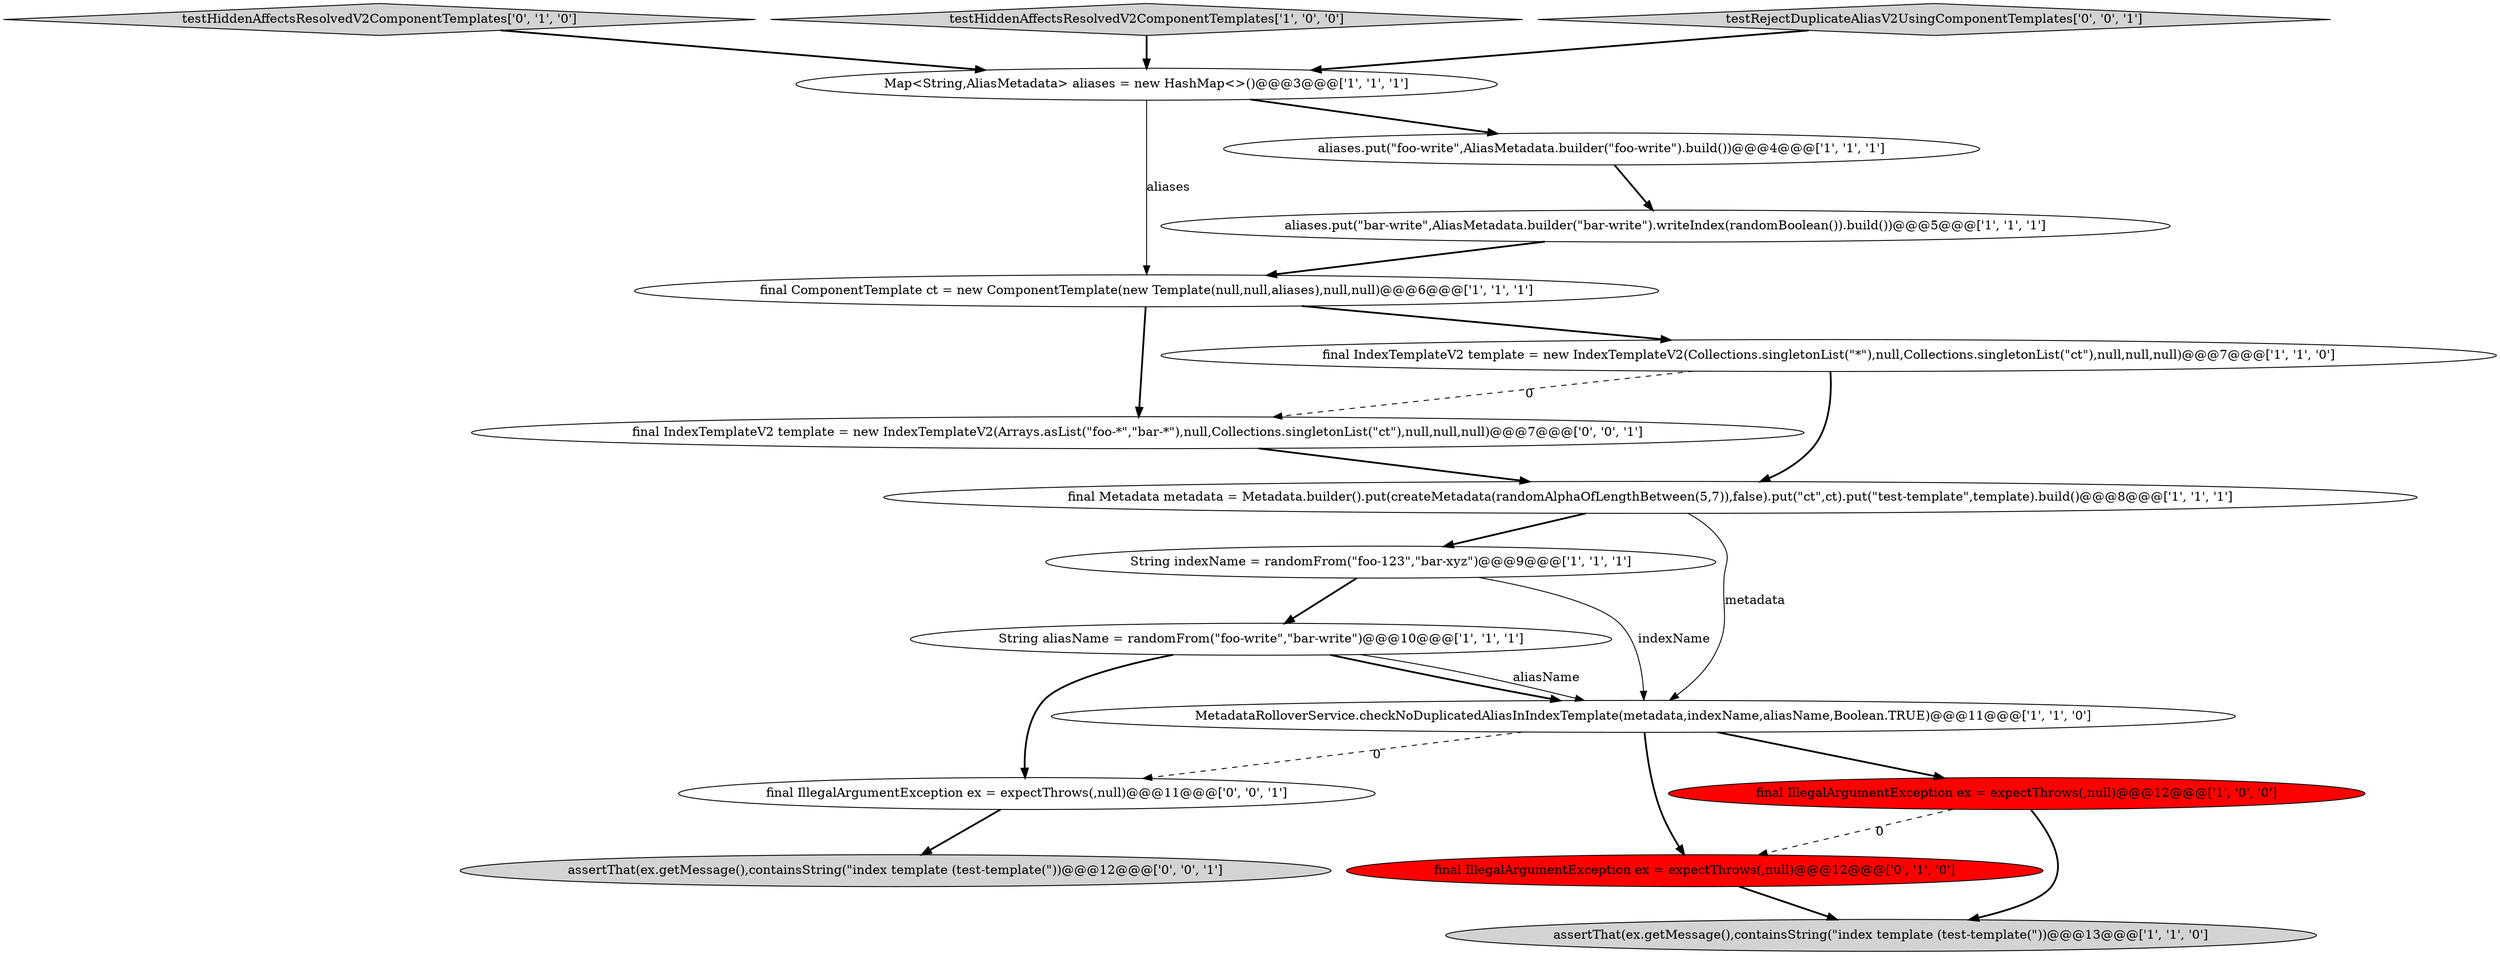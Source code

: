 digraph {
15 [style = filled, label = "final IndexTemplateV2 template = new IndexTemplateV2(Arrays.asList(\"foo-*\",\"bar-*\"),null,Collections.singletonList(\"ct\"),null,null,null)@@@7@@@['0', '0', '1']", fillcolor = white, shape = ellipse image = "AAA0AAABBB3BBB"];
13 [style = filled, label = "testHiddenAffectsResolvedV2ComponentTemplates['0', '1', '0']", fillcolor = lightgray, shape = diamond image = "AAA0AAABBB2BBB"];
4 [style = filled, label = "testHiddenAffectsResolvedV2ComponentTemplates['1', '0', '0']", fillcolor = lightgray, shape = diamond image = "AAA0AAABBB1BBB"];
12 [style = filled, label = "final IllegalArgumentException ex = expectThrows(,null)@@@12@@@['0', '1', '0']", fillcolor = red, shape = ellipse image = "AAA1AAABBB2BBB"];
11 [style = filled, label = "MetadataRolloverService.checkNoDuplicatedAliasInIndexTemplate(metadata,indexName,aliasName,Boolean.TRUE)@@@11@@@['1', '1', '0']", fillcolor = white, shape = ellipse image = "AAA0AAABBB1BBB"];
7 [style = filled, label = "Map<String,AliasMetadata> aliases = new HashMap<>()@@@3@@@['1', '1', '1']", fillcolor = white, shape = ellipse image = "AAA0AAABBB1BBB"];
6 [style = filled, label = "final ComponentTemplate ct = new ComponentTemplate(new Template(null,null,aliases),null,null)@@@6@@@['1', '1', '1']", fillcolor = white, shape = ellipse image = "AAA0AAABBB1BBB"];
0 [style = filled, label = "final Metadata metadata = Metadata.builder().put(createMetadata(randomAlphaOfLengthBetween(5,7)),false).put(\"ct\",ct).put(\"test-template\",template).build()@@@8@@@['1', '1', '1']", fillcolor = white, shape = ellipse image = "AAA0AAABBB1BBB"];
5 [style = filled, label = "aliases.put(\"foo-write\",AliasMetadata.builder(\"foo-write\").build())@@@4@@@['1', '1', '1']", fillcolor = white, shape = ellipse image = "AAA0AAABBB1BBB"];
10 [style = filled, label = "aliases.put(\"bar-write\",AliasMetadata.builder(\"bar-write\").writeIndex(randomBoolean()).build())@@@5@@@['1', '1', '1']", fillcolor = white, shape = ellipse image = "AAA0AAABBB1BBB"];
14 [style = filled, label = "final IllegalArgumentException ex = expectThrows(,null)@@@11@@@['0', '0', '1']", fillcolor = white, shape = ellipse image = "AAA0AAABBB3BBB"];
3 [style = filled, label = "final IllegalArgumentException ex = expectThrows(,null)@@@12@@@['1', '0', '0']", fillcolor = red, shape = ellipse image = "AAA1AAABBB1BBB"];
17 [style = filled, label = "assertThat(ex.getMessage(),containsString(\"index template (test-template(\"))@@@12@@@['0', '0', '1']", fillcolor = lightgray, shape = ellipse image = "AAA0AAABBB3BBB"];
8 [style = filled, label = "final IndexTemplateV2 template = new IndexTemplateV2(Collections.singletonList(\"*\"),null,Collections.singletonList(\"ct\"),null,null,null)@@@7@@@['1', '1', '0']", fillcolor = white, shape = ellipse image = "AAA0AAABBB1BBB"];
9 [style = filled, label = "String aliasName = randomFrom(\"foo-write\",\"bar-write\")@@@10@@@['1', '1', '1']", fillcolor = white, shape = ellipse image = "AAA0AAABBB1BBB"];
16 [style = filled, label = "testRejectDuplicateAliasV2UsingComponentTemplates['0', '0', '1']", fillcolor = lightgray, shape = diamond image = "AAA0AAABBB3BBB"];
1 [style = filled, label = "assertThat(ex.getMessage(),containsString(\"index template (test-template(\"))@@@13@@@['1', '1', '0']", fillcolor = lightgray, shape = ellipse image = "AAA0AAABBB1BBB"];
2 [style = filled, label = "String indexName = randomFrom(\"foo-123\",\"bar-xyz\")@@@9@@@['1', '1', '1']", fillcolor = white, shape = ellipse image = "AAA0AAABBB1BBB"];
5->10 [style = bold, label=""];
9->11 [style = bold, label=""];
3->1 [style = bold, label=""];
8->15 [style = dashed, label="0"];
0->2 [style = bold, label=""];
16->7 [style = bold, label=""];
14->17 [style = bold, label=""];
11->12 [style = bold, label=""];
2->9 [style = bold, label=""];
12->1 [style = bold, label=""];
10->6 [style = bold, label=""];
4->7 [style = bold, label=""];
6->15 [style = bold, label=""];
2->11 [style = solid, label="indexName"];
8->0 [style = bold, label=""];
7->5 [style = bold, label=""];
3->12 [style = dashed, label="0"];
11->3 [style = bold, label=""];
0->11 [style = solid, label="metadata"];
13->7 [style = bold, label=""];
11->14 [style = dashed, label="0"];
15->0 [style = bold, label=""];
6->8 [style = bold, label=""];
9->14 [style = bold, label=""];
7->6 [style = solid, label="aliases"];
9->11 [style = solid, label="aliasName"];
}
